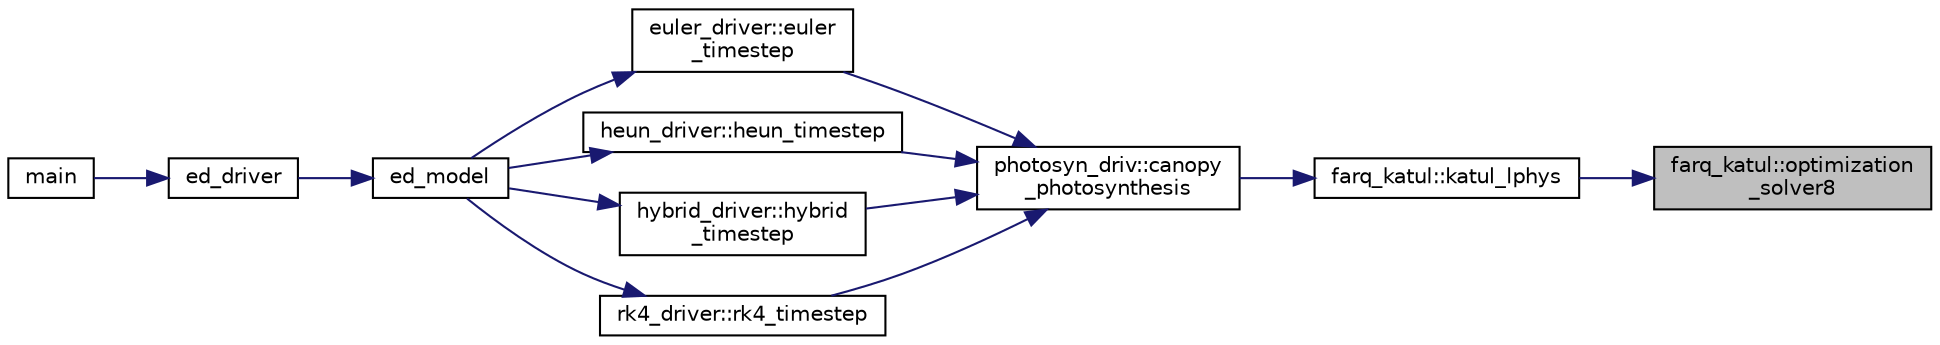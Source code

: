 digraph "farq_katul::optimization_solver8"
{
 // LATEX_PDF_SIZE
  edge [fontname="Helvetica",fontsize="10",labelfontname="Helvetica",labelfontsize="10"];
  node [fontname="Helvetica",fontsize="10",shape=record];
  rankdir="RL";
  Node1 [label="farq_katul::optimization\l_solver8",height=0.2,width=0.4,color="black", fillcolor="grey75", style="filled", fontcolor="black",tooltip="Solver for the stomatal optimization problem."];
  Node1 -> Node2 [dir="back",color="midnightblue",fontsize="10",style="solid",fontname="Helvetica"];
  Node2 [label="farq_katul::katul_lphys",height=0.2,width=0.4,color="black", fillcolor="white", style="filled",URL="$namespacefarq__katul.html#aca5faf9bb74a3aec28ae4439e5a41fb8",tooltip="Main driver to calculate Farquhar-Katul photosynthesis system. Alternative to lphysio_full in farq_le..."];
  Node2 -> Node3 [dir="back",color="midnightblue",fontsize="10",style="solid",fontname="Helvetica"];
  Node3 [label="photosyn_driv::canopy\l_photosynthesis",height=0.2,width=0.4,color="black", fillcolor="white", style="filled",URL="$namespacephotosyn__driv.html#aa13393b717dc9eb128ecd16b900d696b",tooltip="This subroutine will control the photosynthesis scheme (Farquar and Leuning). This is called every st..."];
  Node3 -> Node4 [dir="back",color="midnightblue",fontsize="10",style="solid",fontname="Helvetica"];
  Node4 [label="euler_driver::euler\l_timestep",height=0.2,width=0.4,color="black", fillcolor="white", style="filled",URL="$namespaceeuler__driver.html#a55664cda4554324c478d426edcc090ba",tooltip=" "];
  Node4 -> Node5 [dir="back",color="midnightblue",fontsize="10",style="solid",fontname="Helvetica"];
  Node5 [label="ed_model",height=0.2,width=0.4,color="black", fillcolor="white", style="filled",URL="$ed__model_8_f90.html#a9804b9ca3fcb1b4e17171d786d50c32c",tooltip="Begins, updates, and outputs results from ecosystem simulation."];
  Node5 -> Node6 [dir="back",color="midnightblue",fontsize="10",style="solid",fontname="Helvetica"];
  Node6 [label="ed_driver",height=0.2,width=0.4,color="black", fillcolor="white", style="filled",URL="$ed__driver_8_f90.html#a5706bd8bee60960fe8166de1870e47da",tooltip=" "];
  Node6 -> Node7 [dir="back",color="midnightblue",fontsize="10",style="solid",fontname="Helvetica"];
  Node7 [label="main",height=0.2,width=0.4,color="black", fillcolor="white", style="filled",URL="$edmain_8_f90.html#a8ec2266d83cd6c0b762cbcbc92c0af3d",tooltip=" "];
  Node3 -> Node8 [dir="back",color="midnightblue",fontsize="10",style="solid",fontname="Helvetica"];
  Node8 [label="heun_driver::heun_timestep",height=0.2,width=0.4,color="black", fillcolor="white", style="filled",URL="$namespaceheun__driver.html#afef0343ba81822423a4a5ebfa053686a",tooltip=" "];
  Node8 -> Node5 [dir="back",color="midnightblue",fontsize="10",style="solid",fontname="Helvetica"];
  Node3 -> Node9 [dir="back",color="midnightblue",fontsize="10",style="solid",fontname="Helvetica"];
  Node9 [label="hybrid_driver::hybrid\l_timestep",height=0.2,width=0.4,color="black", fillcolor="white", style="filled",URL="$namespacehybrid__driver.html#a579b44c8008742b4e1728108d2c7b0d3",tooltip=" "];
  Node9 -> Node5 [dir="back",color="midnightblue",fontsize="10",style="solid",fontname="Helvetica"];
  Node3 -> Node10 [dir="back",color="midnightblue",fontsize="10",style="solid",fontname="Helvetica"];
  Node10 [label="rk4_driver::rk4_timestep",height=0.2,width=0.4,color="black", fillcolor="white", style="filled",URL="$namespacerk4__driver.html#abf8bd20405c7ed6a7bab3bdb18d8de87",tooltip=" "];
  Node10 -> Node5 [dir="back",color="midnightblue",fontsize="10",style="solid",fontname="Helvetica"];
}
